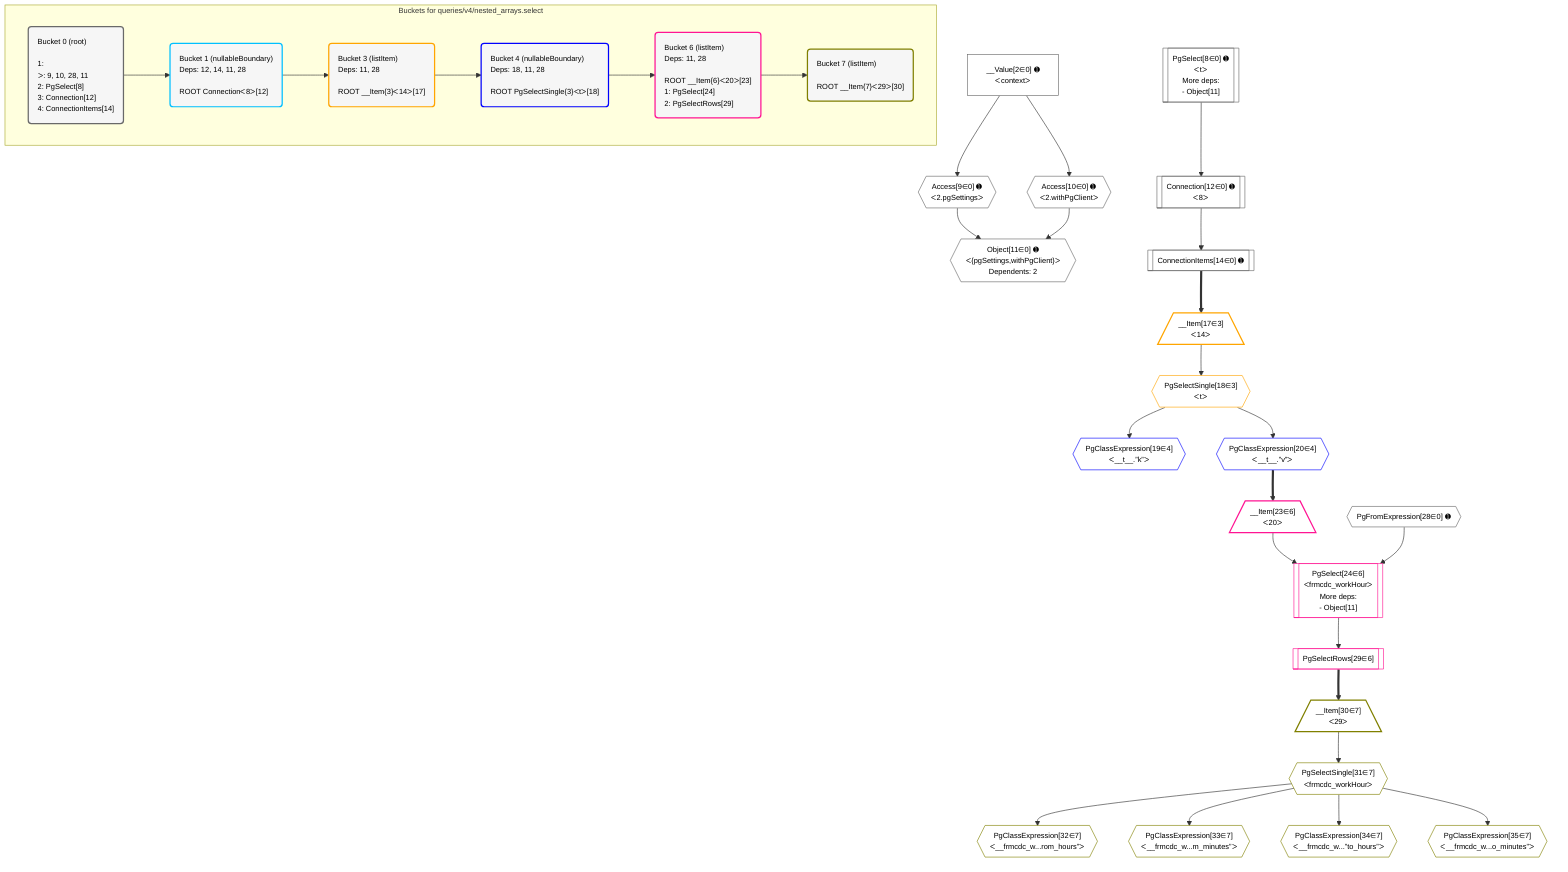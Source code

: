 %%{init: {'themeVariables': { 'fontSize': '12px'}}}%%
graph TD
    classDef path fill:#eee,stroke:#000,color:#000
    classDef plan fill:#fff,stroke-width:1px,color:#000
    classDef itemplan fill:#fff,stroke-width:2px,color:#000
    classDef unbatchedplan fill:#dff,stroke-width:1px,color:#000
    classDef sideeffectplan fill:#fcc,stroke-width:2px,color:#000
    classDef bucket fill:#f6f6f6,color:#000,stroke-width:2px,text-align:left

    subgraph "Buckets for queries/v4/nested_arrays.select"
    Bucket0("Bucket 0 (root)<br /><br />1: <br />ᐳ: 9, 10, 28, 11<br />2: PgSelect[8]<br />3: Connection[12]<br />4: ConnectionItems[14]"):::bucket
    Bucket1("Bucket 1 (nullableBoundary)<br />Deps: 12, 14, 11, 28<br /><br />ROOT Connectionᐸ8ᐳ[12]"):::bucket
    Bucket3("Bucket 3 (listItem)<br />Deps: 11, 28<br /><br />ROOT __Item{3}ᐸ14ᐳ[17]"):::bucket
    Bucket4("Bucket 4 (nullableBoundary)<br />Deps: 18, 11, 28<br /><br />ROOT PgSelectSingle{3}ᐸtᐳ[18]"):::bucket
    Bucket6("Bucket 6 (listItem)<br />Deps: 11, 28<br /><br />ROOT __Item{6}ᐸ20ᐳ[23]<br />1: PgSelect[24]<br />2: PgSelectRows[29]"):::bucket
    Bucket7("Bucket 7 (listItem)<br /><br />ROOT __Item{7}ᐸ29ᐳ[30]"):::bucket
    end
    Bucket0 --> Bucket1
    Bucket1 --> Bucket3
    Bucket3 --> Bucket4
    Bucket4 --> Bucket6
    Bucket6 --> Bucket7

    %% plan dependencies
    Object11{{"Object[11∈0] ➊<br />ᐸ{pgSettings,withPgClient}ᐳ<br />Dependents: 2"}}:::plan
    Access9{{"Access[9∈0] ➊<br />ᐸ2.pgSettingsᐳ"}}:::plan
    Access10{{"Access[10∈0] ➊<br />ᐸ2.withPgClientᐳ"}}:::plan
    Access9 & Access10 --> Object11
    PgSelect8[["PgSelect[8∈0] ➊<br />ᐸtᐳ<br />More deps:<br />- Object[11]"]]:::plan
    __Value2["__Value[2∈0] ➊<br />ᐸcontextᐳ"]:::plan
    __Value2 --> Access9
    __Value2 --> Access10
    Connection12[["Connection[12∈0] ➊<br />ᐸ8ᐳ"]]:::plan
    PgSelect8 --> Connection12
    ConnectionItems14[["ConnectionItems[14∈0] ➊"]]:::plan
    Connection12 --> ConnectionItems14
    PgFromExpression28{{"PgFromExpression[28∈0] ➊"}}:::plan
    __Item17[/"__Item[17∈3]<br />ᐸ14ᐳ"\]:::itemplan
    ConnectionItems14 ==> __Item17
    PgSelectSingle18{{"PgSelectSingle[18∈3]<br />ᐸtᐳ"}}:::plan
    __Item17 --> PgSelectSingle18
    PgClassExpression19{{"PgClassExpression[19∈4]<br />ᐸ__t__.”k”ᐳ"}}:::plan
    PgSelectSingle18 --> PgClassExpression19
    PgClassExpression20{{"PgClassExpression[20∈4]<br />ᐸ__t__.”v”ᐳ"}}:::plan
    PgSelectSingle18 --> PgClassExpression20
    PgSelect24[["PgSelect[24∈6]<br />ᐸfrmcdc_workHourᐳ<br />More deps:<br />- Object[11]"]]:::plan
    __Item23[/"__Item[23∈6]<br />ᐸ20ᐳ"\]:::itemplan
    __Item23 & PgFromExpression28 --> PgSelect24
    PgClassExpression20 ==> __Item23
    PgSelectRows29[["PgSelectRows[29∈6]"]]:::plan
    PgSelect24 --> PgSelectRows29
    __Item30[/"__Item[30∈7]<br />ᐸ29ᐳ"\]:::itemplan
    PgSelectRows29 ==> __Item30
    PgSelectSingle31{{"PgSelectSingle[31∈7]<br />ᐸfrmcdc_workHourᐳ"}}:::plan
    __Item30 --> PgSelectSingle31
    PgClassExpression32{{"PgClassExpression[32∈7]<br />ᐸ__frmcdc_w...rom_hours”ᐳ"}}:::plan
    PgSelectSingle31 --> PgClassExpression32
    PgClassExpression33{{"PgClassExpression[33∈7]<br />ᐸ__frmcdc_w...m_minutes”ᐳ"}}:::plan
    PgSelectSingle31 --> PgClassExpression33
    PgClassExpression34{{"PgClassExpression[34∈7]<br />ᐸ__frmcdc_w...”to_hours”ᐳ"}}:::plan
    PgSelectSingle31 --> PgClassExpression34
    PgClassExpression35{{"PgClassExpression[35∈7]<br />ᐸ__frmcdc_w...o_minutes”ᐳ"}}:::plan
    PgSelectSingle31 --> PgClassExpression35

    %% define steps
    classDef bucket0 stroke:#696969
    class Bucket0,__Value2,PgSelect8,Access9,Access10,Object11,Connection12,ConnectionItems14,PgFromExpression28 bucket0
    classDef bucket1 stroke:#00bfff
    class Bucket1 bucket1
    classDef bucket3 stroke:#ffa500
    class Bucket3,__Item17,PgSelectSingle18 bucket3
    classDef bucket4 stroke:#0000ff
    class Bucket4,PgClassExpression19,PgClassExpression20 bucket4
    classDef bucket6 stroke:#ff1493
    class Bucket6,__Item23,PgSelect24,PgSelectRows29 bucket6
    classDef bucket7 stroke:#808000
    class Bucket7,__Item30,PgSelectSingle31,PgClassExpression32,PgClassExpression33,PgClassExpression34,PgClassExpression35 bucket7